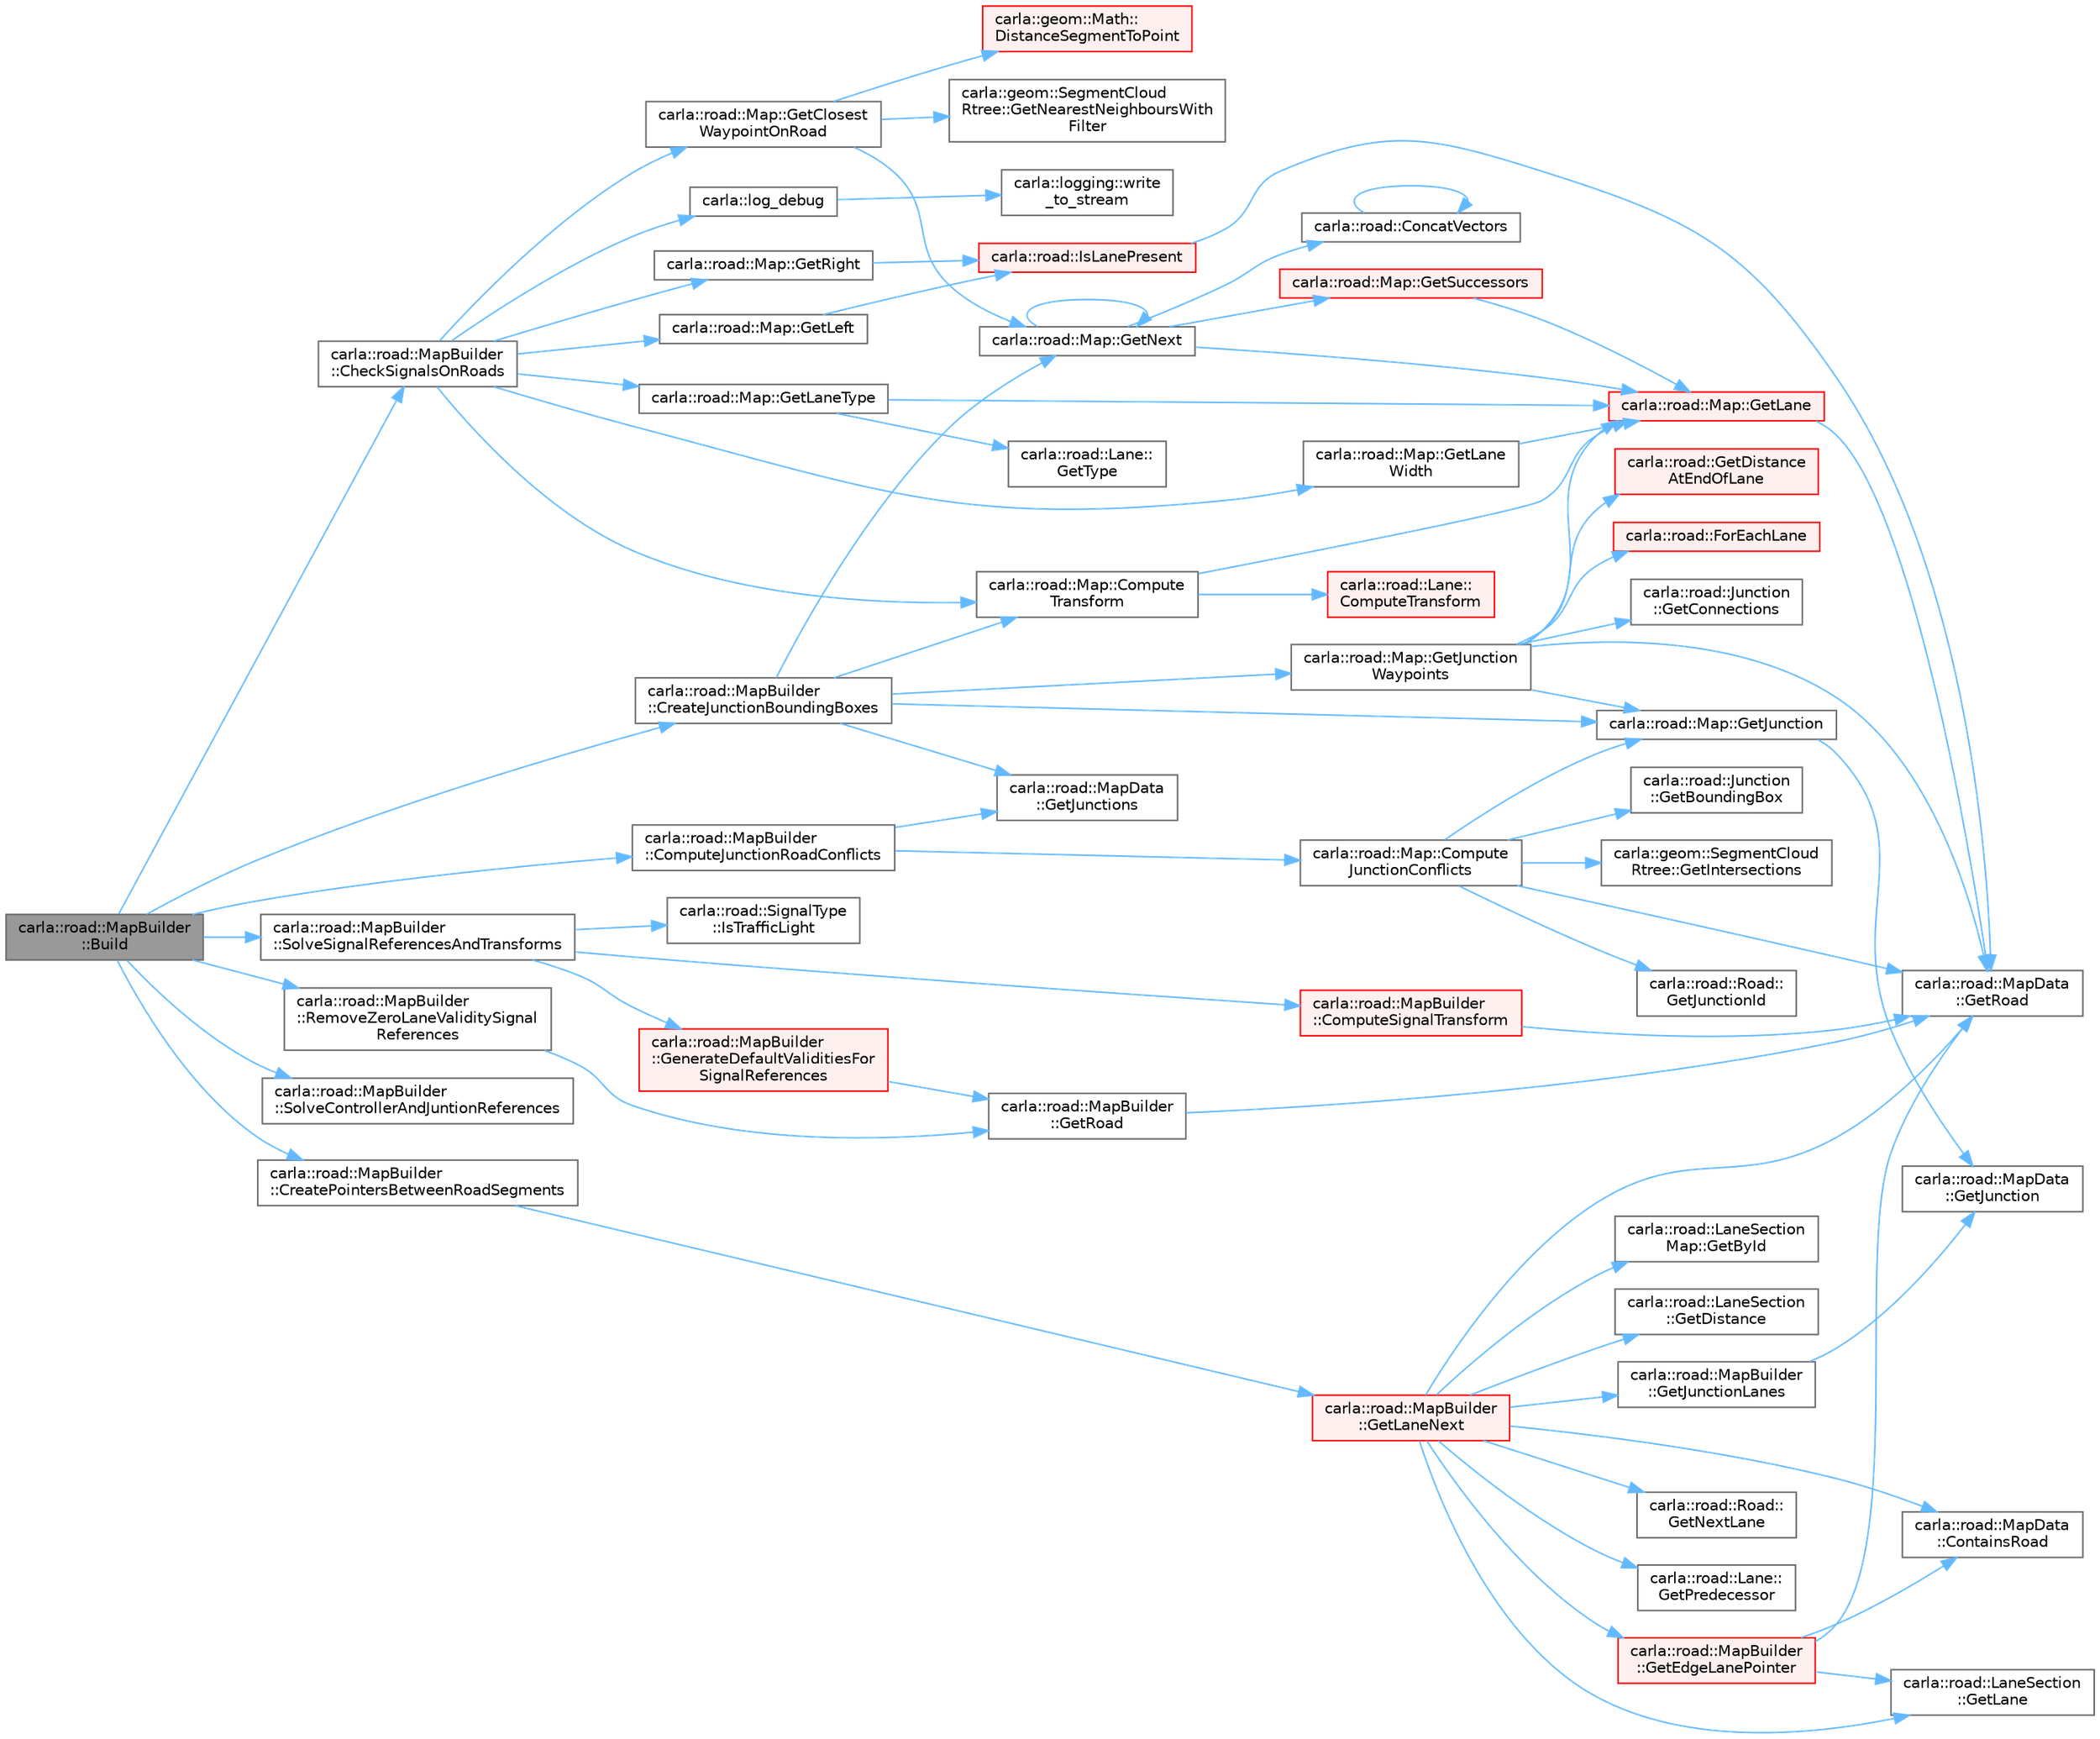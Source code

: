 digraph "carla::road::MapBuilder::Build"
{
 // INTERACTIVE_SVG=YES
 // LATEX_PDF_SIZE
  bgcolor="transparent";
  edge [fontname=Helvetica,fontsize=10,labelfontname=Helvetica,labelfontsize=10];
  node [fontname=Helvetica,fontsize=10,shape=box,height=0.2,width=0.4];
  rankdir="LR";
  Node1 [id="Node000001",label="carla::road::MapBuilder\l::Build",height=0.2,width=0.4,color="gray40", fillcolor="grey60", style="filled", fontcolor="black",tooltip=" "];
  Node1 -> Node2 [id="edge1_Node000001_Node000002",color="steelblue1",style="solid",tooltip=" "];
  Node2 [id="Node000002",label="carla::road::MapBuilder\l::CheckSignalsOnRoads",height=0.2,width=0.4,color="grey40", fillcolor="white", style="filled",URL="$de/d16/classcarla_1_1road_1_1MapBuilder.html#af3773de062a9e9aec4310f024f19ba28",tooltip="Checks signals overlapping driving lanes and emits a warning"];
  Node2 -> Node3 [id="edge2_Node000002_Node000003",color="steelblue1",style="solid",tooltip=" "];
  Node3 [id="Node000003",label="carla::road::Map::Compute\lTransform",height=0.2,width=0.4,color="grey40", fillcolor="white", style="filled",URL="$d0/d34/classcarla_1_1road_1_1Map.html#ab92716131e75fa9760042389d14f56a2",tooltip=" "];
  Node3 -> Node4 [id="edge3_Node000003_Node000004",color="steelblue1",style="solid",tooltip=" "];
  Node4 [id="Node000004",label="carla::road::Lane::\lComputeTransform",height=0.2,width=0.4,color="red", fillcolor="#FFF0F0", style="filled",URL="$df/d85/classcarla_1_1road_1_1Lane.html#a5b6a44fb0e0cd41e21557e93f913f45a",tooltip=" "];
  Node3 -> Node25 [id="edge4_Node000003_Node000025",color="steelblue1",style="solid",tooltip=" "];
  Node25 [id="Node000025",label="carla::road::Map::GetLane",height=0.2,width=0.4,color="red", fillcolor="#FFF0F0", style="filled",URL="$d0/d34/classcarla_1_1road_1_1Map.html#af8814cb7eb14d0691d9c1e49f4ef88b1",tooltip="========================================================================"];
  Node25 -> Node30 [id="edge5_Node000025_Node000030",color="steelblue1",style="solid",tooltip=" "];
  Node30 [id="Node000030",label="carla::road::MapData\l::GetRoad",height=0.2,width=0.4,color="grey40", fillcolor="white", style="filled",URL="$da/d3b/classcarla_1_1road_1_1MapData.html#a7b4838408fa475389a01b2d451b662e7",tooltip=" "];
  Node2 -> Node31 [id="edge6_Node000002_Node000031",color="steelblue1",style="solid",tooltip=" "];
  Node31 [id="Node000031",label="carla::road::Map::GetClosest\lWaypointOnRoad",height=0.2,width=0.4,color="grey40", fillcolor="white", style="filled",URL="$d0/d34/classcarla_1_1road_1_1Map.html#a37ba4f58b767002274b6f4d86258986a",tooltip="========================================================================"];
  Node31 -> Node32 [id="edge7_Node000031_Node000032",color="steelblue1",style="solid",tooltip=" "];
  Node32 [id="Node000032",label="carla::geom::Math::\lDistanceSegmentToPoint",height=0.2,width=0.4,color="red", fillcolor="#FFF0F0", style="filled",URL="$d0/dea/classcarla_1_1geom_1_1Math.html#ab65c2226be8bc15f3ea8aab7ffa27443",tooltip="Returns a pair containing:"];
  Node31 -> Node37 [id="edge8_Node000031_Node000037",color="steelblue1",style="solid",tooltip=" "];
  Node37 [id="Node000037",label="carla::geom::SegmentCloud\lRtree::GetNearestNeighboursWith\lFilter",height=0.2,width=0.4,color="grey40", fillcolor="white", style="filled",URL="$d0/d6f/classcarla_1_1geom_1_1SegmentCloudRtree.html#a45eef205ee311d2cbd59b4bd78c95c2b",tooltip="Return nearest neighbors with a user defined filter."];
  Node31 -> Node38 [id="edge9_Node000031_Node000038",color="steelblue1",style="solid",tooltip=" "];
  Node38 [id="Node000038",label="carla::road::Map::GetNext",height=0.2,width=0.4,color="grey40", fillcolor="white", style="filled",URL="$d0/d34/classcarla_1_1road_1_1Map.html#a83541de08e4b515768c211f1cdbecd4f",tooltip="Return the list of waypoints at distance such that a vehicle at waypoint could drive to."];
  Node38 -> Node39 [id="edge10_Node000038_Node000039",color="steelblue1",style="solid",tooltip=" "];
  Node39 [id="Node000039",label="carla::road::ConcatVectors",height=0.2,width=0.4,color="grey40", fillcolor="white", style="filled",URL="$de/d26/namespacecarla_1_1road.html#ac4fc819dd14b3fa8e5b2e2e9986a1dc0",tooltip=" "];
  Node39 -> Node39 [id="edge11_Node000039_Node000039",color="steelblue1",style="solid",tooltip=" "];
  Node38 -> Node25 [id="edge12_Node000038_Node000025",color="steelblue1",style="solid",tooltip=" "];
  Node38 -> Node38 [id="edge13_Node000038_Node000038",color="steelblue1",style="solid",tooltip=" "];
  Node38 -> Node40 [id="edge14_Node000038_Node000040",color="steelblue1",style="solid",tooltip=" "];
  Node40 [id="Node000040",label="carla::road::Map::GetSuccessors",height=0.2,width=0.4,color="red", fillcolor="#FFF0F0", style="filled",URL="$d0/d34/classcarla_1_1road_1_1Map.html#ad207ea3fcc57867c290d05d8e6578cf5",tooltip="========================================================================"];
  Node40 -> Node25 [id="edge15_Node000040_Node000025",color="steelblue1",style="solid",tooltip=" "];
  Node2 -> Node43 [id="edge16_Node000002_Node000043",color="steelblue1",style="solid",tooltip=" "];
  Node43 [id="Node000043",label="carla::road::Map::GetLaneType",height=0.2,width=0.4,color="grey40", fillcolor="white", style="filled",URL="$d0/d34/classcarla_1_1road_1_1Map.html#a13a6d3fc7996a000ca9e689f0b814730",tooltip=" "];
  Node43 -> Node25 [id="edge17_Node000043_Node000025",color="steelblue1",style="solid",tooltip=" "];
  Node43 -> Node44 [id="edge18_Node000043_Node000044",color="steelblue1",style="solid",tooltip=" "];
  Node44 [id="Node000044",label="carla::road::Lane::\lGetType",height=0.2,width=0.4,color="grey40", fillcolor="white", style="filled",URL="$df/d85/classcarla_1_1road_1_1Lane.html#a2e63094ab14fe9b4ce21e3e08f8d5d24",tooltip=" "];
  Node2 -> Node45 [id="edge19_Node000002_Node000045",color="steelblue1",style="solid",tooltip=" "];
  Node45 [id="Node000045",label="carla::road::Map::GetLane\lWidth",height=0.2,width=0.4,color="grey40", fillcolor="white", style="filled",URL="$d0/d34/classcarla_1_1road_1_1Map.html#a224091be975361b3d8495dd0d5649f01",tooltip=" "];
  Node45 -> Node25 [id="edge20_Node000045_Node000025",color="steelblue1",style="solid",tooltip=" "];
  Node2 -> Node46 [id="edge21_Node000002_Node000046",color="steelblue1",style="solid",tooltip=" "];
  Node46 [id="Node000046",label="carla::road::Map::GetLeft",height=0.2,width=0.4,color="grey40", fillcolor="white", style="filled",URL="$d0/d34/classcarla_1_1road_1_1Map.html#a7664d704c1bde6685c333c02cda22714",tooltip="Return a waypoint at the lane of waypoint's left lane."];
  Node46 -> Node47 [id="edge22_Node000046_Node000047",color="steelblue1",style="solid",tooltip=" "];
  Node47 [id="Node000047",label="carla::road::IsLanePresent",height=0.2,width=0.4,color="red", fillcolor="#FFF0F0", style="filled",URL="$de/d26/namespacecarla_1_1road.html#a7ecd44cf0915faa4721092185974318d",tooltip="Assumes road_id and section_id are valid."];
  Node47 -> Node30 [id="edge23_Node000047_Node000030",color="steelblue1",style="solid",tooltip=" "];
  Node2 -> Node49 [id="edge24_Node000002_Node000049",color="steelblue1",style="solid",tooltip=" "];
  Node49 [id="Node000049",label="carla::road::Map::GetRight",height=0.2,width=0.4,color="grey40", fillcolor="white", style="filled",URL="$d0/d34/classcarla_1_1road_1_1Map.html#a6936c20e8e76ccf7dc11de423c73c84d",tooltip="Return a waypoint at the lane of waypoint's right lane."];
  Node49 -> Node47 [id="edge25_Node000049_Node000047",color="steelblue1",style="solid",tooltip=" "];
  Node2 -> Node50 [id="edge26_Node000002_Node000050",color="steelblue1",style="solid",tooltip=" "];
  Node50 [id="Node000050",label="carla::log_debug",height=0.2,width=0.4,color="grey40", fillcolor="white", style="filled",URL="$d9/d36/namespacecarla.html#afb6ca911605d1ec35bdf563de2814dba",tooltip=" "];
  Node50 -> Node51 [id="edge27_Node000050_Node000051",color="steelblue1",style="solid",tooltip=" "];
  Node51 [id="Node000051",label="carla::logging::write\l_to_stream",height=0.2,width=0.4,color="grey40", fillcolor="white", style="filled",URL="$d2/d8c/namespacecarla_1_1logging.html#a4193666236852fb6a6977299a31445d8",tooltip=" "];
  Node1 -> Node52 [id="edge28_Node000001_Node000052",color="steelblue1",style="solid",tooltip=" "];
  Node52 [id="Node000052",label="carla::road::MapBuilder\l::ComputeJunctionRoadConflicts",height=0.2,width=0.4,color="grey40", fillcolor="white", style="filled",URL="$de/d16/classcarla_1_1road_1_1MapBuilder.html#a681b6b968d9fc6a9477dca966ec3e09e",tooltip="Compute the conflicts of the roads (intersecting roads)"];
  Node52 -> Node53 [id="edge29_Node000052_Node000053",color="steelblue1",style="solid",tooltip=" "];
  Node53 [id="Node000053",label="carla::road::Map::Compute\lJunctionConflicts",height=0.2,width=0.4,color="grey40", fillcolor="white", style="filled",URL="$d0/d34/classcarla_1_1road_1_1Map.html#ae949a1582f56aa3dbc7194c024e8aa3c",tooltip=" "];
  Node53 -> Node54 [id="edge30_Node000053_Node000054",color="steelblue1",style="solid",tooltip=" "];
  Node54 [id="Node000054",label="carla::road::Junction\l::GetBoundingBox",height=0.2,width=0.4,color="grey40", fillcolor="white", style="filled",URL="$dd/dc6/classcarla_1_1road_1_1Junction.html#acb70860168c258fe72eacbfd86f2cbc2",tooltip=" "];
  Node53 -> Node55 [id="edge31_Node000053_Node000055",color="steelblue1",style="solid",tooltip=" "];
  Node55 [id="Node000055",label="carla::geom::SegmentCloud\lRtree::GetIntersections",height=0.2,width=0.4,color="grey40", fillcolor="white", style="filled",URL="$d0/d6f/classcarla_1_1geom_1_1SegmentCloudRtree.html#ac9c4820383beac93c6d99423f69da0d6",tooltip="Returns segments that intersec the specified geometry Warning: intersection between 3D segments is no..."];
  Node53 -> Node56 [id="edge32_Node000053_Node000056",color="steelblue1",style="solid",tooltip=" "];
  Node56 [id="Node000056",label="carla::road::Map::GetJunction",height=0.2,width=0.4,color="grey40", fillcolor="white", style="filled",URL="$d0/d34/classcarla_1_1road_1_1Map.html#a8d751e36728ece2bd00ce58b945864aa",tooltip=" "];
  Node56 -> Node57 [id="edge33_Node000056_Node000057",color="steelblue1",style="solid",tooltip=" "];
  Node57 [id="Node000057",label="carla::road::MapData\l::GetJunction",height=0.2,width=0.4,color="grey40", fillcolor="white", style="filled",URL="$da/d3b/classcarla_1_1road_1_1MapData.html#af580facf9de3fe646c8984dc2365301d",tooltip=" "];
  Node53 -> Node58 [id="edge34_Node000053_Node000058",color="steelblue1",style="solid",tooltip=" "];
  Node58 [id="Node000058",label="carla::road::Road::\lGetJunctionId",height=0.2,width=0.4,color="grey40", fillcolor="white", style="filled",URL="$dd/de6/classcarla_1_1road_1_1Road.html#ae08b41fe6faadb42762266c90a74f2b1",tooltip=" "];
  Node53 -> Node30 [id="edge35_Node000053_Node000030",color="steelblue1",style="solid",tooltip=" "];
  Node52 -> Node59 [id="edge36_Node000052_Node000059",color="steelblue1",style="solid",tooltip=" "];
  Node59 [id="Node000059",label="carla::road::MapData\l::GetJunctions",height=0.2,width=0.4,color="grey40", fillcolor="white", style="filled",URL="$da/d3b/classcarla_1_1road_1_1MapData.html#ada1ec7c5f6908e9b4cebc302aa4ec466",tooltip=" "];
  Node1 -> Node60 [id="edge37_Node000001_Node000060",color="steelblue1",style="solid",tooltip=" "];
  Node60 [id="Node000060",label="carla::road::MapBuilder\l::CreateJunctionBoundingBoxes",height=0.2,width=0.4,color="grey40", fillcolor="white", style="filled",URL="$de/d16/classcarla_1_1road_1_1MapBuilder.html#ab0d9fe008defb1501769cf62f8cadf14",tooltip="Create the bounding boxes of each junction"];
  Node60 -> Node3 [id="edge38_Node000060_Node000003",color="steelblue1",style="solid",tooltip=" "];
  Node60 -> Node56 [id="edge39_Node000060_Node000056",color="steelblue1",style="solid",tooltip=" "];
  Node60 -> Node59 [id="edge40_Node000060_Node000059",color="steelblue1",style="solid",tooltip=" "];
  Node60 -> Node61 [id="edge41_Node000060_Node000061",color="steelblue1",style="solid",tooltip=" "];
  Node61 [id="Node000061",label="carla::road::Map::GetJunction\lWaypoints",height=0.2,width=0.4,color="grey40", fillcolor="white", style="filled",URL="$d0/d34/classcarla_1_1road_1_1Map.html#adf1b3cb75595be020adbdbd325298638",tooltip="Generate waypoints of the junction"];
  Node61 -> Node62 [id="edge42_Node000061_Node000062",color="steelblue1",style="solid",tooltip=" "];
  Node62 [id="Node000062",label="carla::road::ForEachLane",height=0.2,width=0.4,color="red", fillcolor="#FFF0F0", style="filled",URL="$de/d26/namespacecarla_1_1road.html#a97ff50680bcc7e2ebdbb158005526b6e",tooltip="Return a waypoint for each lane of the specified type on each lane section of road."];
  Node61 -> Node68 [id="edge43_Node000061_Node000068",color="steelblue1",style="solid",tooltip=" "];
  Node68 [id="Node000068",label="carla::road::Junction\l::GetConnections",height=0.2,width=0.4,color="grey40", fillcolor="white", style="filled",URL="$dd/dc6/classcarla_1_1road_1_1Junction.html#abedc91af2eee0d254ed59a43f2a37744",tooltip=" "];
  Node61 -> Node69 [id="edge44_Node000061_Node000069",color="steelblue1",style="solid",tooltip=" "];
  Node69 [id="Node000069",label="carla::road::GetDistance\lAtEndOfLane",height=0.2,width=0.4,color="red", fillcolor="#FFF0F0", style="filled",URL="$de/d26/namespacecarla_1_1road.html#ae217d9eee20fc17168e48da2792d66c2",tooltip=" "];
  Node61 -> Node56 [id="edge45_Node000061_Node000056",color="steelblue1",style="solid",tooltip=" "];
  Node61 -> Node25 [id="edge46_Node000061_Node000025",color="steelblue1",style="solid",tooltip=" "];
  Node61 -> Node30 [id="edge47_Node000061_Node000030",color="steelblue1",style="solid",tooltip=" "];
  Node60 -> Node38 [id="edge48_Node000060_Node000038",color="steelblue1",style="solid",tooltip=" "];
  Node1 -> Node70 [id="edge49_Node000001_Node000070",color="steelblue1",style="solid",tooltip=" "];
  Node70 [id="Node000070",label="carla::road::MapBuilder\l::CreatePointersBetweenRoadSegments",height=0.2,width=0.4,color="grey40", fillcolor="white", style="filled",URL="$de/d16/classcarla_1_1road_1_1MapBuilder.html#ae3f4192b6f1b0737a5d12923fc8da239",tooltip="Create the pointers between RoadSegments based on the ids."];
  Node70 -> Node71 [id="edge50_Node000070_Node000071",color="steelblue1",style="solid",tooltip=" "];
  Node71 [id="Node000071",label="carla::road::MapBuilder\l::GetLaneNext",height=0.2,width=0.4,color="red", fillcolor="#FFF0F0", style="filled",URL="$de/d16/classcarla_1_1road_1_1MapBuilder.html#ad84a5423baee8d92269aab9d8723c68a",tooltip="Return a list of pointers to all lanes from a lane (using road and junction info)."];
  Node71 -> Node72 [id="edge51_Node000071_Node000072",color="steelblue1",style="solid",tooltip=" "];
  Node72 [id="Node000072",label="carla::road::MapData\l::ContainsRoad",height=0.2,width=0.4,color="grey40", fillcolor="white", style="filled",URL="$da/d3b/classcarla_1_1road_1_1MapData.html#acc4bd7e8be09ba14390e504be5216d3f",tooltip=" "];
  Node71 -> Node29 [id="edge52_Node000071_Node000029",color="steelblue1",style="solid",tooltip=" "];
  Node29 [id="Node000029",label="carla::road::LaneSection\lMap::GetById",height=0.2,width=0.4,color="grey40", fillcolor="white", style="filled",URL="$d9/dab/classcarla_1_1road_1_1LaneSectionMap.html#afd0eebe15809491819f1335b7c7157e9",tooltip=" "];
  Node71 -> Node19 [id="edge53_Node000071_Node000019",color="steelblue1",style="solid",tooltip=" "];
  Node19 [id="Node000019",label="carla::road::LaneSection\l::GetDistance",height=0.2,width=0.4,color="grey40", fillcolor="white", style="filled",URL="$dd/d80/classcarla_1_1road_1_1LaneSection.html#a2a83bca663a2b7b6388daebed95704a9",tooltip=" "];
  Node71 -> Node73 [id="edge54_Node000071_Node000073",color="steelblue1",style="solid",tooltip=" "];
  Node73 [id="Node000073",label="carla::road::MapBuilder\l::GetEdgeLanePointer",height=0.2,width=0.4,color="red", fillcolor="#FFF0F0", style="filled",URL="$de/d16/classcarla_1_1road_1_1MapBuilder.html#af7818fa90e4281abc159f08e31a9fb00",tooltip="Return the pointer to a lane object."];
  Node73 -> Node72 [id="edge55_Node000073_Node000072",color="steelblue1",style="solid",tooltip=" "];
  Node73 -> Node75 [id="edge56_Node000073_Node000075",color="steelblue1",style="solid",tooltip=" "];
  Node75 [id="Node000075",label="carla::road::LaneSection\l::GetLane",height=0.2,width=0.4,color="grey40", fillcolor="white", style="filled",URL="$dd/d80/classcarla_1_1road_1_1LaneSection.html#a44408c7b07c60926a0bd77731ee7b723",tooltip=" "];
  Node73 -> Node30 [id="edge57_Node000073_Node000030",color="steelblue1",style="solid",tooltip=" "];
  Node71 -> Node77 [id="edge58_Node000071_Node000077",color="steelblue1",style="solid",tooltip=" "];
  Node77 [id="Node000077",label="carla::road::MapBuilder\l::GetJunctionLanes",height=0.2,width=0.4,color="grey40", fillcolor="white", style="filled",URL="$de/d16/classcarla_1_1road_1_1MapBuilder.html#a9f7acb42642bed1a1bf1a21c2b1c9931",tooltip=" "];
  Node77 -> Node57 [id="edge59_Node000077_Node000057",color="steelblue1",style="solid",tooltip=" "];
  Node71 -> Node75 [id="edge60_Node000071_Node000075",color="steelblue1",style="solid",tooltip=" "];
  Node71 -> Node78 [id="edge61_Node000071_Node000078",color="steelblue1",style="solid",tooltip=" "];
  Node78 [id="Node000078",label="carla::road::Road::\lGetNextLane",height=0.2,width=0.4,color="grey40", fillcolor="white", style="filled",URL="$dd/de6/classcarla_1_1road_1_1Road.html#a7e9150dc29a3ab8b9a529ffb11205980",tooltip=" "];
  Node71 -> Node79 [id="edge62_Node000071_Node000079",color="steelblue1",style="solid",tooltip=" "];
  Node79 [id="Node000079",label="carla::road::Lane::\lGetPredecessor",height=0.2,width=0.4,color="grey40", fillcolor="white", style="filled",URL="$df/d85/classcarla_1_1road_1_1Lane.html#a80044b7e6e4d0412983b1a1208ff14a2",tooltip=" "];
  Node71 -> Node30 [id="edge63_Node000071_Node000030",color="steelblue1",style="solid",tooltip=" "];
  Node1 -> Node84 [id="edge64_Node000001_Node000084",color="steelblue1",style="solid",tooltip=" "];
  Node84 [id="Node000084",label="carla::road::MapBuilder\l::RemoveZeroLaneValiditySignal\lReferences",height=0.2,width=0.4,color="grey40", fillcolor="white", style="filled",URL="$de/d16/classcarla_1_1road_1_1MapBuilder.html#aa01b79061fa5fc167617bc32272a2bb7",tooltip="Removes signal references with lane validity equal to [0,0] as they have no effect on any road"];
  Node84 -> Node85 [id="edge65_Node000084_Node000085",color="steelblue1",style="solid",tooltip=" "];
  Node85 [id="Node000085",label="carla::road::MapBuilder\l::GetRoad",height=0.2,width=0.4,color="grey40", fillcolor="white", style="filled",URL="$de/d16/classcarla_1_1road_1_1MapBuilder.html#ae78c5880d7bd9edde4764d054037164d",tooltip=" "];
  Node85 -> Node30 [id="edge66_Node000085_Node000030",color="steelblue1",style="solid",tooltip=" "];
  Node1 -> Node86 [id="edge67_Node000001_Node000086",color="steelblue1",style="solid",tooltip=" "];
  Node86 [id="Node000086",label="carla::road::MapBuilder\l::SolveControllerAndJuntionReferences",height=0.2,width=0.4,color="grey40", fillcolor="white", style="filled",URL="$de/d16/classcarla_1_1road_1_1MapBuilder.html#a76406231d5de92bdeda1b869d0da7eab",tooltip="Solve the references between Controllers and Juntions"];
  Node1 -> Node87 [id="edge68_Node000001_Node000087",color="steelblue1",style="solid",tooltip=" "];
  Node87 [id="Node000087",label="carla::road::MapBuilder\l::SolveSignalReferencesAndTransforms",height=0.2,width=0.4,color="grey40", fillcolor="white", style="filled",URL="$de/d16/classcarla_1_1road_1_1MapBuilder.html#ae08e6f0bdd3b6efe2e30ca19effd3a97",tooltip="Solves the signal references in the road"];
  Node87 -> Node88 [id="edge69_Node000087_Node000088",color="steelblue1",style="solid",tooltip=" "];
  Node88 [id="Node000088",label="carla::road::MapBuilder\l::ComputeSignalTransform",height=0.2,width=0.4,color="red", fillcolor="#FFF0F0", style="filled",URL="$de/d16/classcarla_1_1road_1_1MapBuilder.html#a59c3796375f1ca76276763f94b923afc",tooltip=" "];
  Node88 -> Node30 [id="edge70_Node000088_Node000030",color="steelblue1",style="solid",tooltip=" "];
  Node87 -> Node90 [id="edge71_Node000087_Node000090",color="steelblue1",style="solid",tooltip=" "];
  Node90 [id="Node000090",label="carla::road::MapBuilder\l::GenerateDefaultValiditiesFor\lSignalReferences",height=0.2,width=0.4,color="red", fillcolor="#FFF0F0", style="filled",URL="$de/d16/classcarla_1_1road_1_1MapBuilder.html#ac5ab2aea311a2bb6e43258c73bd57b49",tooltip="Generates a default validity field for signal references with missing validity record in OpenDRIVE"];
  Node90 -> Node85 [id="edge72_Node000090_Node000085",color="steelblue1",style="solid",tooltip=" "];
  Node87 -> Node96 [id="edge73_Node000087_Node000096",color="steelblue1",style="solid",tooltip=" "];
  Node96 [id="Node000096",label="carla::road::SignalType\l::IsTrafficLight",height=0.2,width=0.4,color="grey40", fillcolor="white", style="filled",URL="$db/d47/classcarla_1_1road_1_1SignalType.html#aa4bab3287ce92cf7e1ba04767775ebf0",tooltip=" "];
}
